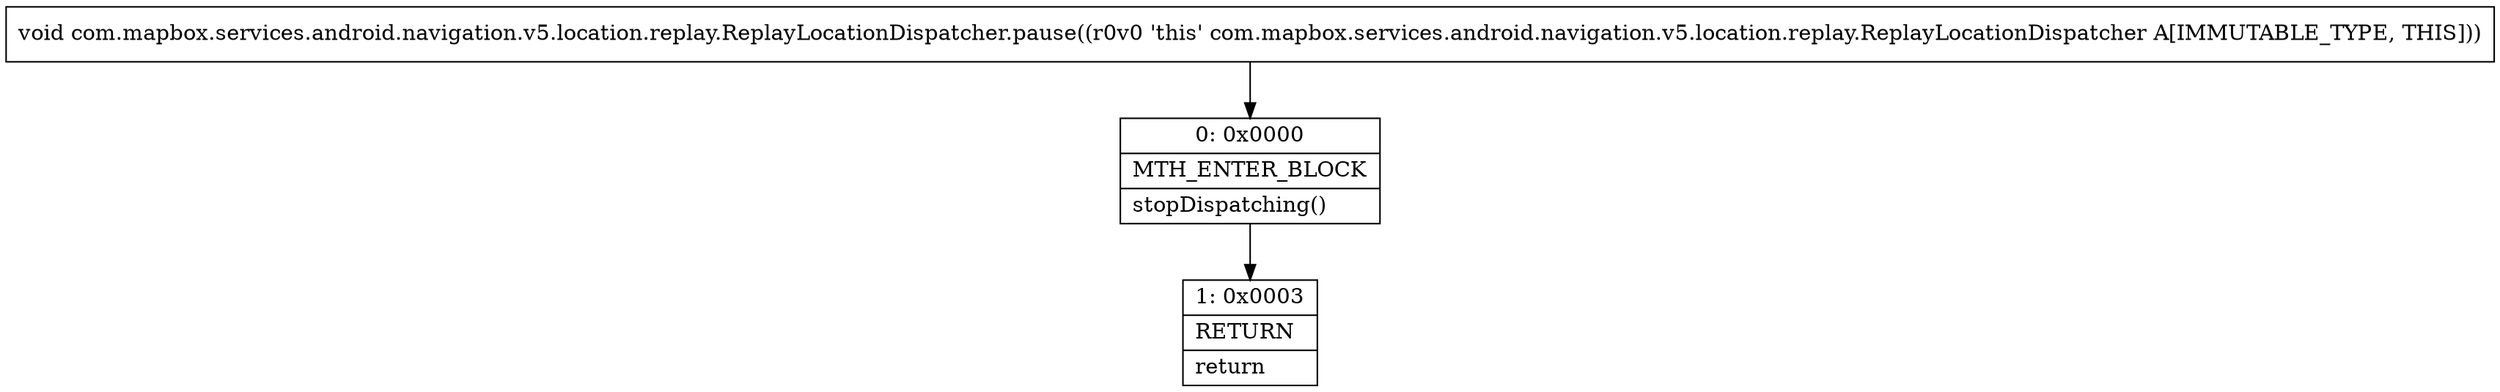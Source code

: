 digraph "CFG forcom.mapbox.services.android.navigation.v5.location.replay.ReplayLocationDispatcher.pause()V" {
Node_0 [shape=record,label="{0\:\ 0x0000|MTH_ENTER_BLOCK\l|stopDispatching()\l}"];
Node_1 [shape=record,label="{1\:\ 0x0003|RETURN\l|return\l}"];
MethodNode[shape=record,label="{void com.mapbox.services.android.navigation.v5.location.replay.ReplayLocationDispatcher.pause((r0v0 'this' com.mapbox.services.android.navigation.v5.location.replay.ReplayLocationDispatcher A[IMMUTABLE_TYPE, THIS])) }"];
MethodNode -> Node_0;
Node_0 -> Node_1;
}

